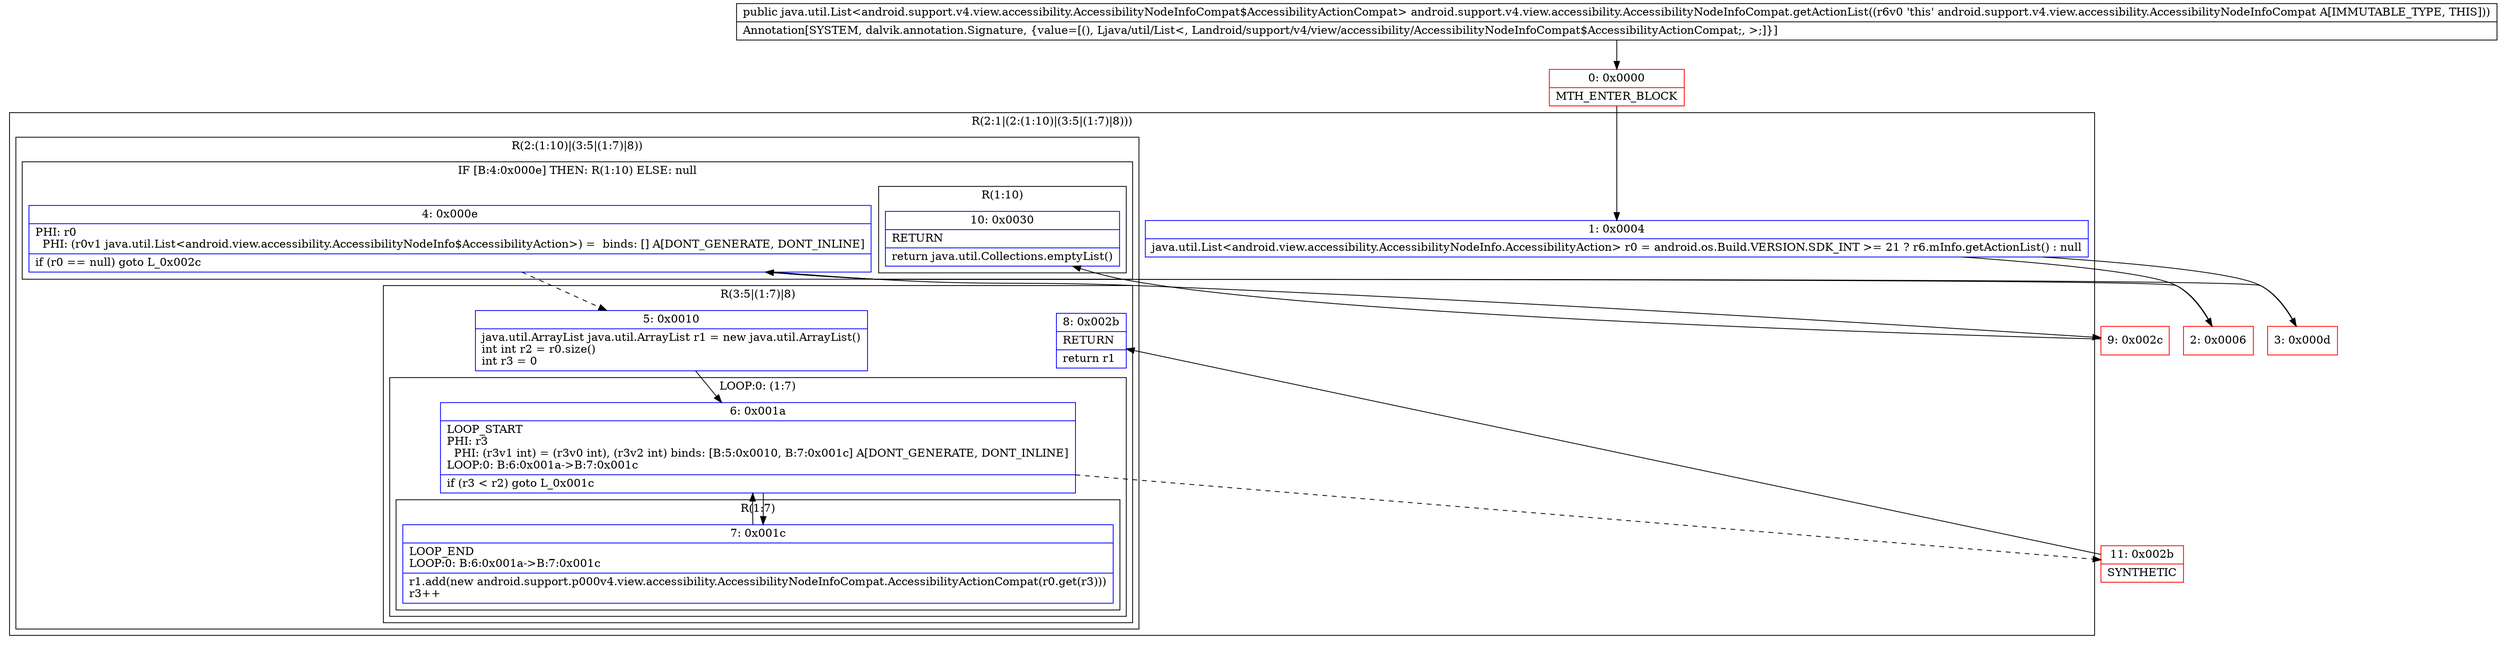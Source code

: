 digraph "CFG forandroid.support.v4.view.accessibility.AccessibilityNodeInfoCompat.getActionList()Ljava\/util\/List;" {
subgraph cluster_Region_1007650124 {
label = "R(2:1|(2:(1:10)|(3:5|(1:7)|8)))";
node [shape=record,color=blue];
Node_1 [shape=record,label="{1\:\ 0x0004|java.util.List\<android.view.accessibility.AccessibilityNodeInfo.AccessibilityAction\> r0 = android.os.Build.VERSION.SDK_INT \>= 21 ? r6.mInfo.getActionList() : null\l}"];
subgraph cluster_Region_1159318751 {
label = "R(2:(1:10)|(3:5|(1:7)|8))";
node [shape=record,color=blue];
subgraph cluster_IfRegion_1639670119 {
label = "IF [B:4:0x000e] THEN: R(1:10) ELSE: null";
node [shape=record,color=blue];
Node_4 [shape=record,label="{4\:\ 0x000e|PHI: r0 \l  PHI: (r0v1 java.util.List\<android.view.accessibility.AccessibilityNodeInfo$AccessibilityAction\>) =  binds: [] A[DONT_GENERATE, DONT_INLINE]\l|if (r0 == null) goto L_0x002c\l}"];
subgraph cluster_Region_825959450 {
label = "R(1:10)";
node [shape=record,color=blue];
Node_10 [shape=record,label="{10\:\ 0x0030|RETURN\l|return java.util.Collections.emptyList()\l}"];
}
}
subgraph cluster_Region_1434027725 {
label = "R(3:5|(1:7)|8)";
node [shape=record,color=blue];
Node_5 [shape=record,label="{5\:\ 0x0010|java.util.ArrayList java.util.ArrayList r1 = new java.util.ArrayList()\lint int r2 = r0.size()\lint r3 = 0\l}"];
subgraph cluster_LoopRegion_1818457095 {
label = "LOOP:0: (1:7)";
node [shape=record,color=blue];
Node_6 [shape=record,label="{6\:\ 0x001a|LOOP_START\lPHI: r3 \l  PHI: (r3v1 int) = (r3v0 int), (r3v2 int) binds: [B:5:0x0010, B:7:0x001c] A[DONT_GENERATE, DONT_INLINE]\lLOOP:0: B:6:0x001a\-\>B:7:0x001c\l|if (r3 \< r2) goto L_0x001c\l}"];
subgraph cluster_Region_747024702 {
label = "R(1:7)";
node [shape=record,color=blue];
Node_7 [shape=record,label="{7\:\ 0x001c|LOOP_END\lLOOP:0: B:6:0x001a\-\>B:7:0x001c\l|r1.add(new android.support.p000v4.view.accessibility.AccessibilityNodeInfoCompat.AccessibilityActionCompat(r0.get(r3)))\lr3++\l}"];
}
}
Node_8 [shape=record,label="{8\:\ 0x002b|RETURN\l|return r1\l}"];
}
}
}
Node_0 [shape=record,color=red,label="{0\:\ 0x0000|MTH_ENTER_BLOCK\l}"];
Node_2 [shape=record,color=red,label="{2\:\ 0x0006}"];
Node_3 [shape=record,color=red,label="{3\:\ 0x000d}"];
Node_9 [shape=record,color=red,label="{9\:\ 0x002c}"];
Node_11 [shape=record,color=red,label="{11\:\ 0x002b|SYNTHETIC\l}"];
MethodNode[shape=record,label="{public java.util.List\<android.support.v4.view.accessibility.AccessibilityNodeInfoCompat$AccessibilityActionCompat\> android.support.v4.view.accessibility.AccessibilityNodeInfoCompat.getActionList((r6v0 'this' android.support.v4.view.accessibility.AccessibilityNodeInfoCompat A[IMMUTABLE_TYPE, THIS]))  | Annotation[SYSTEM, dalvik.annotation.Signature, \{value=[(), Ljava\/util\/List\<, Landroid\/support\/v4\/view\/accessibility\/AccessibilityNodeInfoCompat$AccessibilityActionCompat;, \>;]\}]\l}"];
MethodNode -> Node_0;
Node_1 -> Node_2;
Node_1 -> Node_3;
Node_4 -> Node_5[style=dashed];
Node_4 -> Node_9;
Node_5 -> Node_6;
Node_6 -> Node_7;
Node_6 -> Node_11[style=dashed];
Node_7 -> Node_6;
Node_0 -> Node_1;
Node_2 -> Node_4;
Node_3 -> Node_4;
Node_9 -> Node_10;
Node_11 -> Node_8;
}

